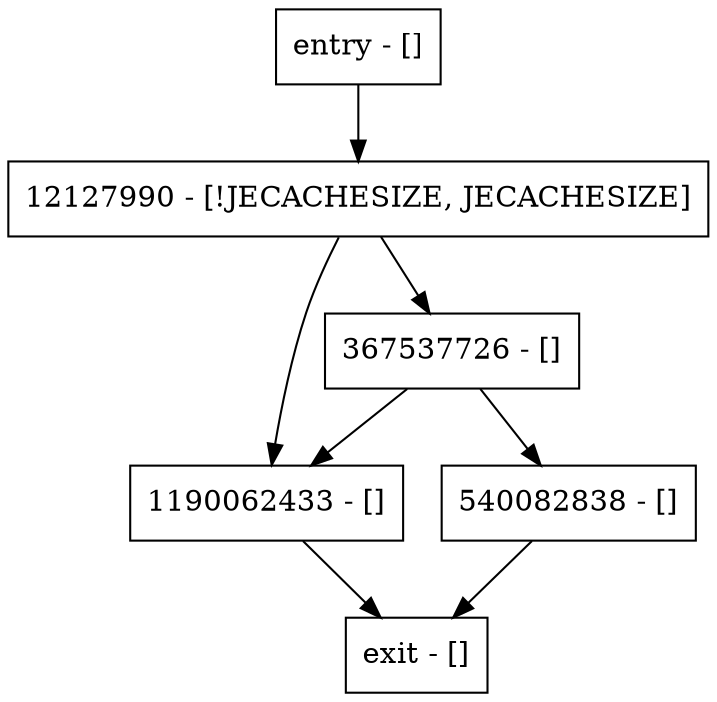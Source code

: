 digraph <init> {
node [shape=record];
1190062433 [label="1190062433 - []"];
entry [label="entry - []"];
exit [label="exit - []"];
12127990 [label="12127990 - [!JECACHESIZE, JECACHESIZE]"];
367537726 [label="367537726 - []"];
540082838 [label="540082838 - []"];
entry;
exit;
1190062433 -> exit;
entry -> 12127990;
12127990 -> 1190062433;
12127990 -> 367537726;
367537726 -> 1190062433;
367537726 -> 540082838;
540082838 -> exit;
}
